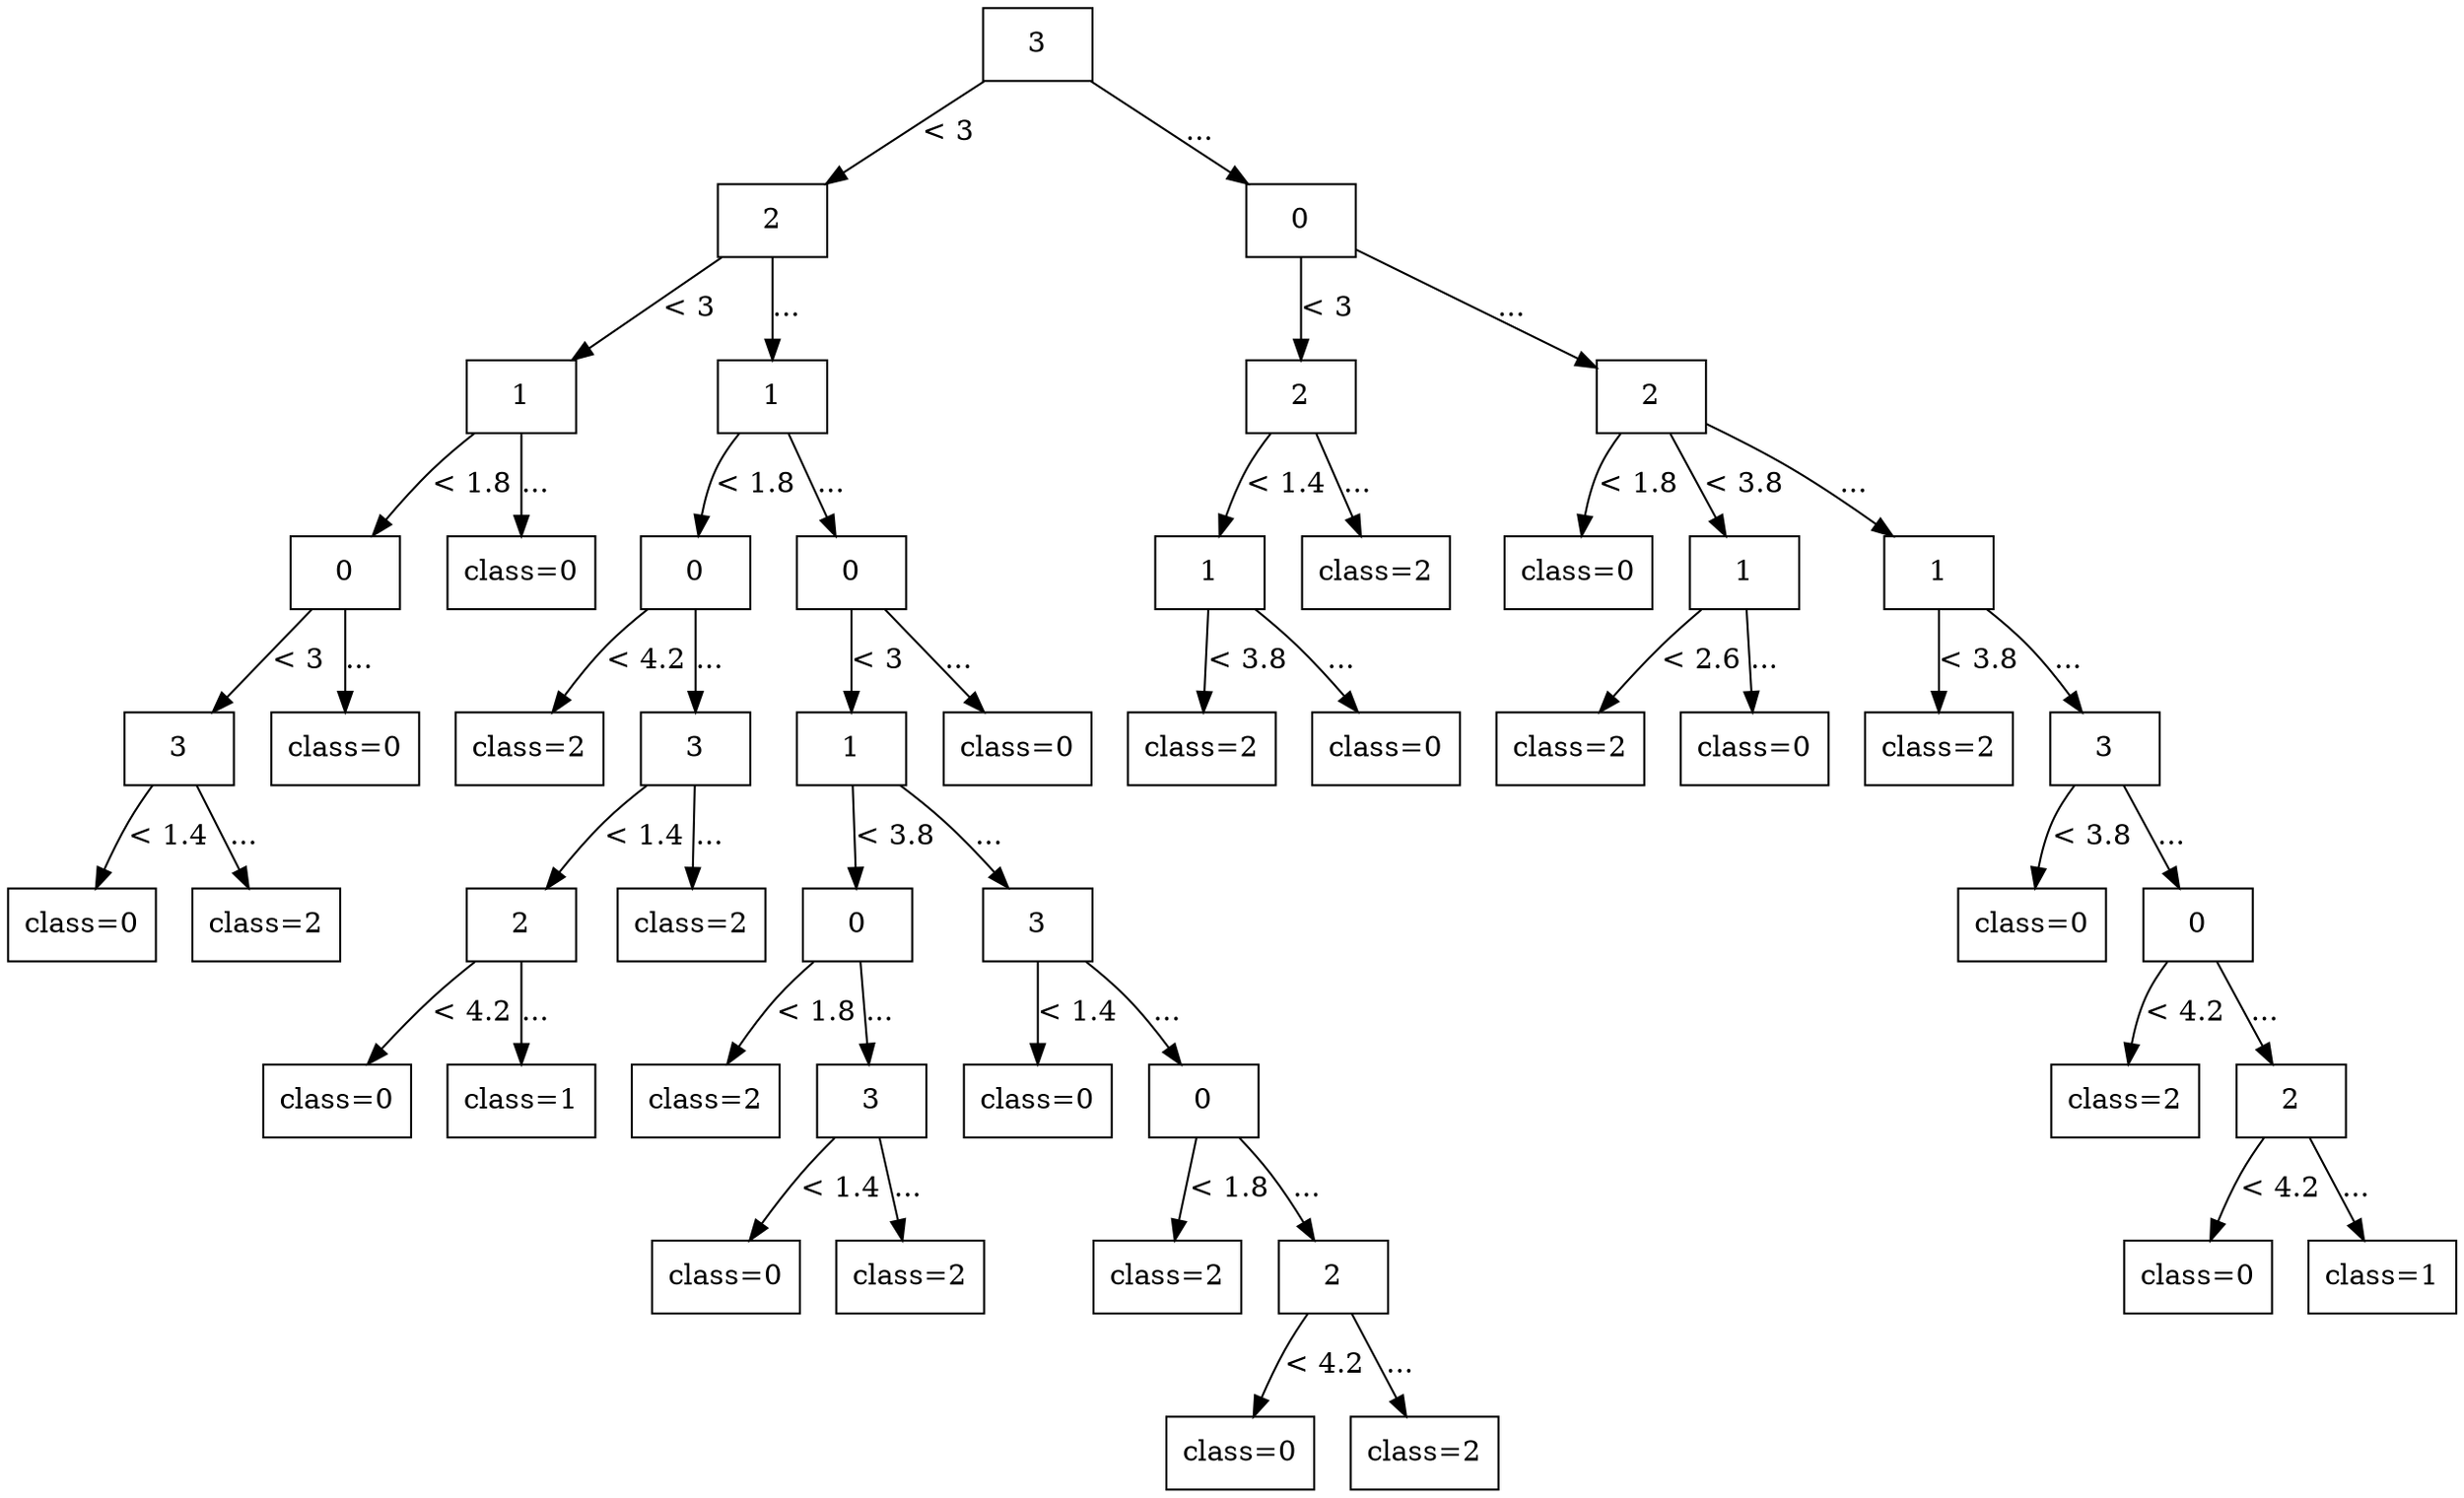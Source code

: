 digraph G {
node [shape=box];

0 [label="3"];

1 [label="2"];
32 [label="0"];

0 -> 1 [label="< 3"];
0 -> 32 [label="..."];

2 [label="1"];
9 [label="1"];
33 [label="2"];
38 [label="2"];

1 -> 2 [label="< 3"];
1 -> 9 [label="..."];
32 -> 33 [label="< 3"];
32 -> 38 [label="..."];

3 [label="0"];
8 [label="class=0"];
10 [label="0"];
17 [label="0"];
34 [label="1"];
37 [label="class=2"];
39 [label="class=0"];
40 [label="1"];
43 [label="1"];

2 -> 3 [label="< 1.8"];
2 -> 8 [label="..."];
9 -> 10 [label="< 1.8"];
9 -> 17 [label="..."];
33 -> 34 [label="< 1.4"];
33 -> 37 [label="..."];
38 -> 39 [label="< 1.8"];
38 -> 40 [label="< 3.8"];
38 -> 43 [label="..."];

4 [label="3"];
7 [label="class=0"];
11 [label="class=2"];
12 [label="3"];
18 [label="1"];
31 [label="class=0"];
35 [label="class=2"];
36 [label="class=0"];
41 [label="class=2"];
42 [label="class=0"];
44 [label="class=2"];
45 [label="3"];

3 -> 4 [label="< 3"];
3 -> 7 [label="..."];
10 -> 11 [label="< 4.2"];
10 -> 12 [label="..."];
17 -> 18 [label="< 3"];
17 -> 31 [label="..."];
34 -> 35 [label="< 3.8"];
34 -> 36 [label="..."];
40 -> 41 [label="< 2.6"];
40 -> 42 [label="..."];
43 -> 44 [label="< 3.8"];
43 -> 45 [label="..."];

5 [label="class=0"];
6 [label="class=2"];
13 [label="2"];
16 [label="class=2"];
19 [label="0"];
24 [label="3"];
46 [label="class=0"];
47 [label="0"];

4 -> 5 [label="< 1.4"];
4 -> 6 [label="..."];
12 -> 13 [label="< 1.4"];
12 -> 16 [label="..."];
18 -> 19 [label="< 3.8"];
18 -> 24 [label="..."];
45 -> 46 [label="< 3.8"];
45 -> 47 [label="..."];

14 [label="class=0"];
15 [label="class=1"];
20 [label="class=2"];
21 [label="3"];
25 [label="class=0"];
26 [label="0"];
48 [label="class=2"];
49 [label="2"];

13 -> 14 [label="< 4.2"];
13 -> 15 [label="..."];
19 -> 20 [label="< 1.8"];
19 -> 21 [label="..."];
24 -> 25 [label="< 1.4"];
24 -> 26 [label="..."];
47 -> 48 [label="< 4.2"];
47 -> 49 [label="..."];

22 [label="class=0"];
23 [label="class=2"];
27 [label="class=2"];
28 [label="2"];
50 [label="class=0"];
51 [label="class=1"];

21 -> 22 [label="< 1.4"];
21 -> 23 [label="..."];
26 -> 27 [label="< 1.8"];
26 -> 28 [label="..."];
49 -> 50 [label="< 4.2"];
49 -> 51 [label="..."];

29 [label="class=0"];
30 [label="class=2"];

28 -> 29 [label="< 4.2"];
28 -> 30 [label="..."];

}